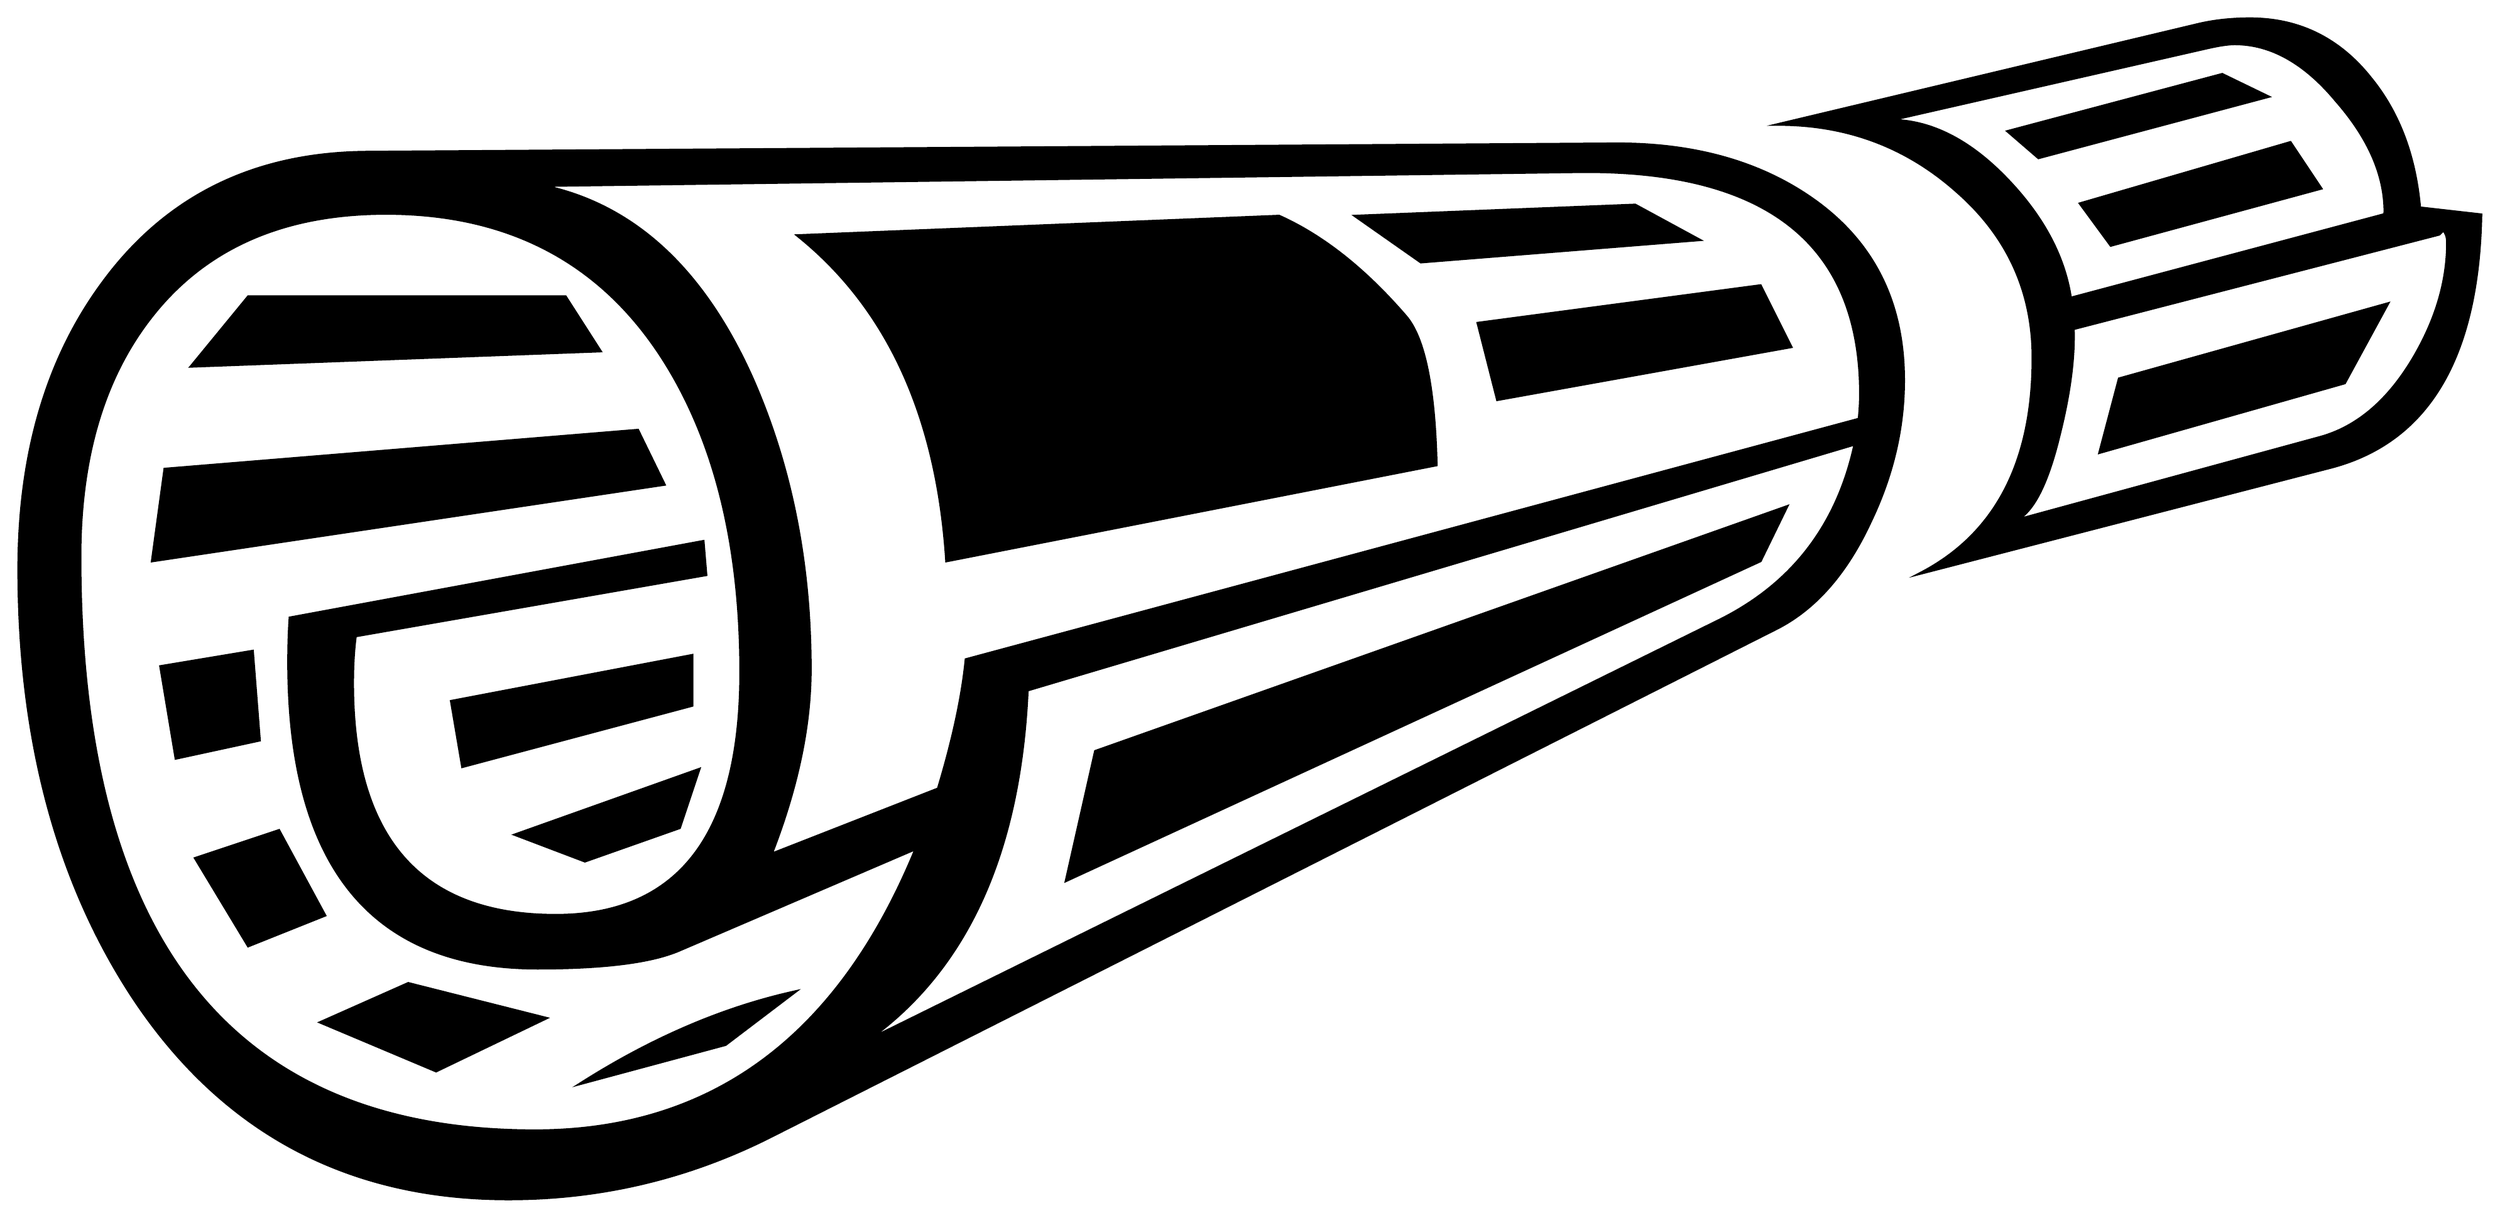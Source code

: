 


\begin{tikzpicture}[y=0.80pt, x=0.80pt, yscale=-1.0, xscale=1.0, inner sep=0pt, outer sep=0pt]
\begin{scope}[shift={(100.0,1517.0)},nonzero rule]
  \path[draw=.,fill=.,line width=1.600pt] (1912.0,-677.0) ..
    controls (1910.0,-573.667) and (1873.667,-513.0) ..
    (1803.0,-495.0) -- (1509.0,-419.0) .. controls
    (1563.0,-447.0) and (1590.0,-498.667) .. (1590.0,-574.0) ..
    controls (1590.0,-622.0) and (1571.667,-662.0) ..
    (1535.0,-694.0) .. controls (1499.0,-726.0) and
    (1456.333,-742.0) .. (1407.0,-742.0) -- (1709.0,-814.0) ..
    controls (1720.333,-816.667) and (1732.667,-818.0) ..
    (1746.0,-818.0) .. controls (1781.333,-818.0) and
    (1810.333,-803.667) .. (1833.0,-775.0) .. controls
    (1853.0,-750.333) and (1864.667,-719.333) .. (1868.0,-682.0) --
    (1912.0,-677.0) -- cycle(1497.0,-558.0) .. controls
    (1497.0,-523.333) and (1489.0,-489.333) .. (1473.0,-456.0) ..
    controls (1455.667,-418.667) and (1433.0,-393.0) ..
    (1405.0,-379.0) -- (683.0,-14.0) .. controls (623.667,16.0)
    and (560.667,31.0) .. (494.0,31.0) .. controls (378.0,31.0)
    and (288.0,-17.333) .. (224.0,-114.0) .. controls
    (169.333,-197.333) and (142.0,-300.0) .. (142.0,-422.0) ..
    controls (142.0,-505.333) and (162.333,-574.333) .. (203.0,-629.0)
    .. controls (248.333,-690.333) and (311.333,-721.333) ..
    (392.0,-722.0) -- (1287.0,-728.0) .. controls
    (1345.0,-728.667) and (1393.333,-715.333) .. (1432.0,-688.0) ..
    controls (1475.333,-657.333) and (1497.0,-614.0) ..
    (1497.0,-558.0) -- cycle(1843.0,-679.0) .. controls
    (1843.0,-705.667) and (1831.333,-732.333) .. (1808.0,-759.0) ..
    controls (1785.333,-786.333) and (1761.0,-800.0) ..
    (1735.0,-800.0) .. controls (1730.333,-800.0) and
    (1723.667,-799.0) .. (1715.0,-797.0) -- (1487.0,-745.0) ..
    controls (1515.667,-745.0) and (1543.333,-731.333) ..
    (1570.0,-704.0) .. controls (1596.667,-676.667) and
    (1612.333,-647.667) .. (1617.0,-617.0) -- (1842.0,-677.0) ..
    controls (1842.667,-677.0) and (1843.0,-677.667) ..
    (1843.0,-679.0) -- cycle(1888.0,-657.0) .. controls
    (1888.0,-661.0) and (1887.0,-664.0) .. (1885.0,-666.0) --
    (1882.0,-663.0) -- (1619.0,-595.0) .. controls
    (1619.667,-573.667) and (1616.333,-548.333) .. (1609.0,-519.0) ..
    controls (1600.333,-483.0) and (1589.667,-462.333) ..
    (1577.0,-457.0) -- (1797.0,-517.0) .. controls
    (1823.0,-524.333) and (1845.0,-543.0) .. (1863.0,-573.0) ..
    controls (1879.667,-601.0) and (1888.0,-629.0) ..
    (1888.0,-657.0) -- cycle(1466.0,-548.0) .. controls
    (1466.0,-656.667) and (1398.0,-710.0) .. (1262.0,-708.0) --
    (518.0,-698.0) .. controls (583.333,-684.667) and (633.667,-638.667)
    .. (669.0,-560.0) .. controls (697.0,-496.667) and
    (711.0,-426.667) .. (711.0,-350.0) .. controls (711.0,-309.333)
    and (701.667,-265.0) .. (683.0,-217.0) -- (803.0,-264.0) ..
    controls (813.667,-299.333) and (820.333,-330.333) .. (823.0,-357.0)
    -- (1465.0,-530.0) .. controls (1465.667,-536.667) and
    (1466.0,-542.667) .. (1466.0,-548.0) -- cycle(1462.0,-512.0)
    -- (867.0,-335.0) .. controls (861.667,-217.667) and
    (823.333,-133.667) .. (752.0,-83.0) -- (1364.0,-385.0) ..
    controls (1416.667,-411.0) and (1449.333,-453.333) ..
    (1462.0,-512.0) -- cycle(787.0,-221.0) -- (617.0,-148.0) ..
    controls (597.0,-139.333) and (563.0,-135.0) .. (515.0,-135.0)
    .. controls (395.667,-135.0) and (336.0,-208.333) ..
    (336.0,-355.0) .. controls (336.0,-367.0) and (336.333,-377.667)
    .. (337.0,-387.0) -- (634.0,-442.0) -- (636.0,-418.0) --
    (384.0,-374.0) .. controls (382.667,-364.0) and (382.0,-352.667)
    .. (382.0,-340.0) .. controls (382.0,-228.667) and
    (430.667,-173.0) .. (528.0,-173.0) .. controls (616.667,-173.0)
    and (661.0,-231.333) .. (661.0,-348.0) .. controls
    (661.0,-440.667) and (642.0,-516.333) .. (604.0,-575.0) ..
    controls (559.333,-643.667) and (493.333,-678.0) .. (406.0,-678.0)
    .. controls (334.0,-678.0) and (278.667,-654.333) ..
    (240.0,-607.0) .. controls (204.0,-563.0) and (186.0,-504.333)
    .. (186.0,-431.0) .. controls (186.0,-155.667) and
    (295.0,-18.0) .. (513.0,-18.0) .. controls (640.333,-18.0) and
    (731.667,-85.667) .. (787.0,-221.0) -- cycle(1759.0,-762.0) --
    (1594.0,-718.0) -- (1572.0,-737.0) -- (1726.0,-778.0) --
    (1759.0,-762.0) -- cycle(1797.0,-696.0) -- (1646.0,-655.0)
    -- (1624.0,-685.0) -- (1775.0,-729.0) -- (1797.0,-696.0) --
    cycle(1845.0,-613.0) -- (1814.0,-556.0) -- (1638.0,-506.0)
    -- (1652.0,-559.0) -- (1845.0,-613.0) --
    cycle(1350.0,-659.0) -- (1150.0,-643.0) -- (1103.0,-676.0)
    -- (1304.0,-684.0) -- (1350.0,-659.0) --
    cycle(1416.0,-582.0) -- (1205.0,-544.0) -- (1191.0,-599.0)
    -- (1394.0,-626.0) -- (1416.0,-582.0) --
    cycle(1413.0,-467.0) -- (1394.0,-428.0) -- (895.0,-198.0) --
    (916.0,-291.0) -- (1413.0,-467.0) -- cycle(1161.0,-497.0) --
    (809.0,-428.0) .. controls (802.333,-532.0) and (766.667,-610.0)
    .. (702.0,-662.0) -- (1048.0,-676.0) .. controls
    (1079.333,-662.0) and (1109.667,-638.0) .. (1139.0,-604.0) ..
    controls (1152.333,-588.667) and (1159.667,-553.0) ..
    (1161.0,-497.0) -- cycle(560.0,-579.0) -- (266.0,-568.0) --
    (307.0,-618.0) -- (535.0,-618.0) -- (560.0,-579.0) --
    cycle(606.0,-483.0) -- (238.0,-428.0) -- (247.0,-494.0) --
    (587.0,-522.0) -- (606.0,-483.0) -- cycle(626.0,-324.0) --
    (461.0,-280.0) -- (453.0,-327.0) -- (626.0,-360.0) --
    (626.0,-324.0) -- cycle(631.0,-278.0) -- (617.0,-236.0) --
    (549.0,-212.0) -- (499.0,-231.0) -- (631.0,-278.0) --
    cycle(700.0,-118.0) -- (650.0,-80.0) -- (546.0,-52.0) ..
    controls (597.333,-84.667) and (648.667,-106.667) .. (700.0,-118.0)
    -- cycle(315.0,-299.0) -- (255.0,-286.0) -- (244.0,-352.0)
    -- (310.0,-363.0) -- (315.0,-299.0) -- cycle(521.0,-99.0) --
    (442.0,-61.0) -- (359.0,-96.0) -- (422.0,-124.0) --
    (521.0,-99.0) -- cycle(362.0,-173.0) -- (307.0,-151.0) --
    (269.0,-214.0) -- (329.0,-234.0) -- (362.0,-173.0) -- cycle;
\end{scope}

\end{tikzpicture}

